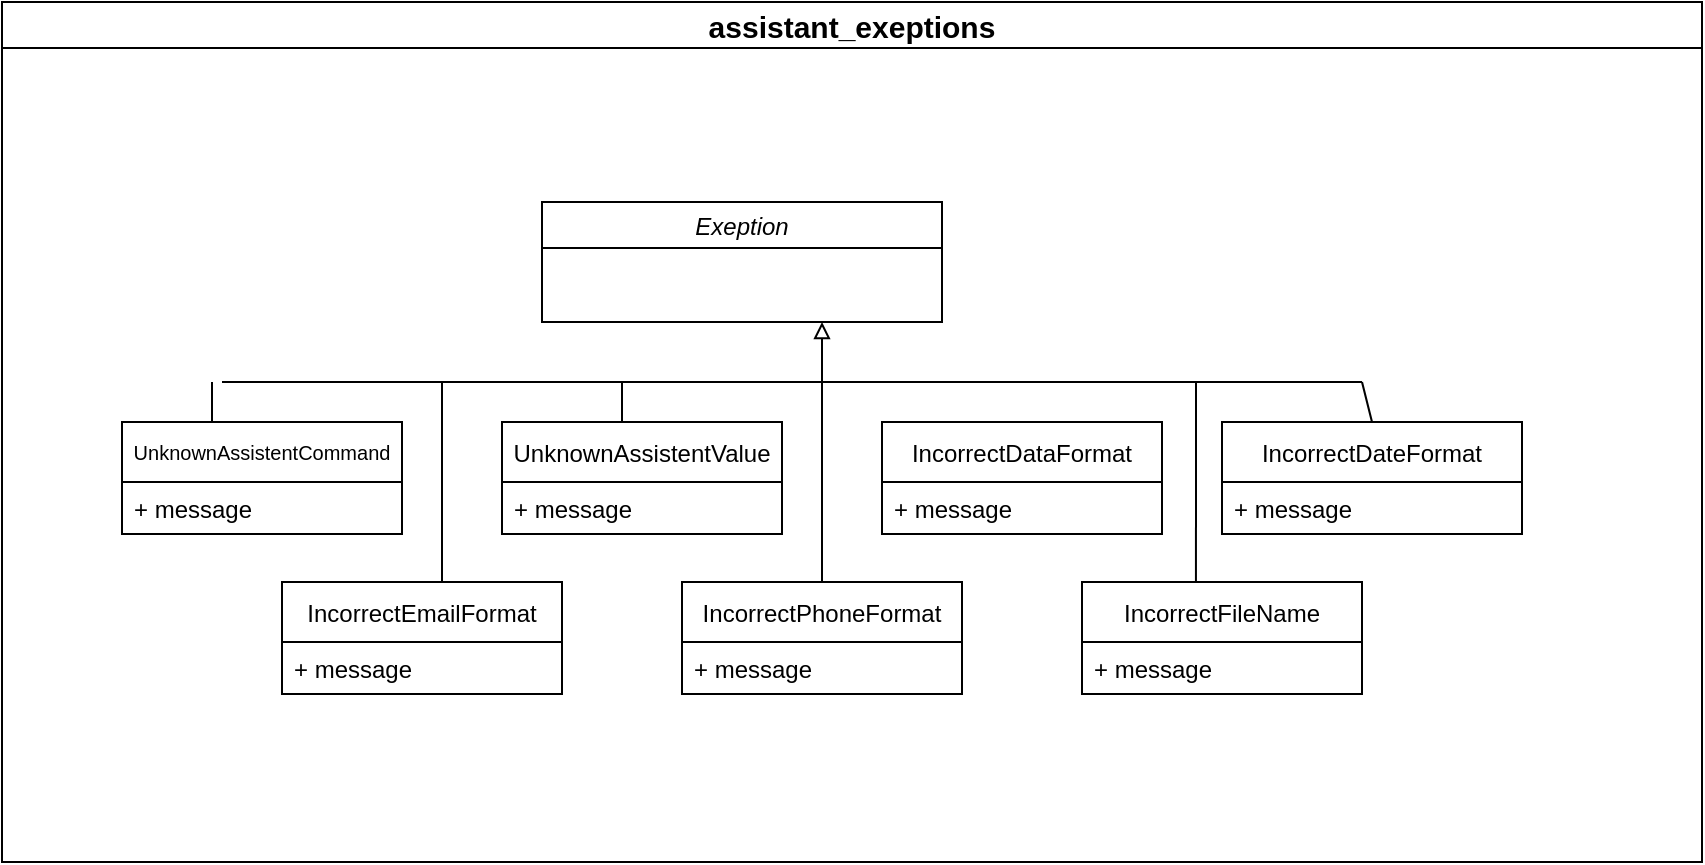 <mxfile>
    <diagram id="q1AmFoB7-EiayJ9zLtRb" name="Page-1">
        <mxGraphModel dx="1428" dy="1685" grid="1" gridSize="10" guides="1" tooltips="1" connect="1" arrows="1" fold="1" page="1" pageScale="1" pageWidth="827" pageHeight="1169" math="0" shadow="0">
            <root>
                <mxCell id="0"/>
                <mxCell id="1" parent="0"/>
                <mxCell id="2" value="Exeption" style="swimlane;fontStyle=2" vertex="1" parent="1">
                    <mxGeometry x="210" y="50" width="200" height="60" as="geometry"/>
                </mxCell>
                <mxCell id="3" value="UnknownAssistentCommand" style="swimlane;fontStyle=0;childLayout=stackLayout;horizontal=1;startSize=30;fillColor=none;horizontalStack=0;resizeParent=1;resizeParentMax=0;resizeLast=0;collapsible=1;marginBottom=0;fontSize=10;" vertex="1" parent="1">
                    <mxGeometry y="160" width="140" height="56" as="geometry"/>
                </mxCell>
                <mxCell id="4" value="+ message" style="text;strokeColor=none;fillColor=none;align=left;verticalAlign=top;spacingLeft=4;spacingRight=4;overflow=hidden;rotatable=0;points=[[0,0.5],[1,0.5]];portConstraint=eastwest;" vertex="1" parent="3">
                    <mxGeometry y="30" width="140" height="26" as="geometry"/>
                </mxCell>
                <mxCell id="7" value="IncorrectEmailFormat" style="swimlane;fontStyle=0;childLayout=stackLayout;horizontal=1;startSize=30;fillColor=none;horizontalStack=0;resizeParent=1;resizeParentMax=0;resizeLast=0;collapsible=1;marginBottom=0;" vertex="1" parent="1">
                    <mxGeometry x="80" y="240" width="140" height="56" as="geometry"/>
                </mxCell>
                <mxCell id="8" value="+ message" style="text;strokeColor=none;fillColor=none;align=left;verticalAlign=top;spacingLeft=4;spacingRight=4;overflow=hidden;rotatable=0;points=[[0,0.5],[1,0.5]];portConstraint=eastwest;" vertex="1" parent="7">
                    <mxGeometry y="30" width="140" height="26" as="geometry"/>
                </mxCell>
                <mxCell id="25" value="UnknownAssistentValue" style="swimlane;fontStyle=0;childLayout=stackLayout;horizontal=1;startSize=30;fillColor=none;horizontalStack=0;resizeParent=1;resizeParentMax=0;resizeLast=0;collapsible=1;marginBottom=0;" vertex="1" parent="1">
                    <mxGeometry x="190" y="160" width="140" height="56" as="geometry"/>
                </mxCell>
                <mxCell id="26" value="+ message" style="text;strokeColor=none;fillColor=none;align=left;verticalAlign=top;spacingLeft=4;spacingRight=4;overflow=hidden;rotatable=0;points=[[0,0.5],[1,0.5]];portConstraint=eastwest;" vertex="1" parent="25">
                    <mxGeometry y="30" width="140" height="26" as="geometry"/>
                </mxCell>
                <mxCell id="44" style="edgeStyle=none;html=1;fontSize=10;endArrow=block;endFill=0;" edge="1" parent="1" source="27">
                    <mxGeometry relative="1" as="geometry">
                        <mxPoint x="350" y="110" as="targetPoint"/>
                    </mxGeometry>
                </mxCell>
                <mxCell id="27" value="IncorrectPhoneFormat" style="swimlane;fontStyle=0;childLayout=stackLayout;horizontal=1;startSize=30;fillColor=none;horizontalStack=0;resizeParent=1;resizeParentMax=0;resizeLast=0;collapsible=1;marginBottom=0;" vertex="1" parent="1">
                    <mxGeometry x="280" y="240" width="140" height="56" as="geometry"/>
                </mxCell>
                <mxCell id="28" value="+ message" style="text;strokeColor=none;fillColor=none;align=left;verticalAlign=top;spacingLeft=4;spacingRight=4;overflow=hidden;rotatable=0;points=[[0,0.5],[1,0.5]];portConstraint=eastwest;" vertex="1" parent="27">
                    <mxGeometry y="30" width="140" height="26" as="geometry"/>
                </mxCell>
                <mxCell id="29" value="IncorrectDataFormat" style="swimlane;fontStyle=0;childLayout=stackLayout;horizontal=1;startSize=30;fillColor=none;horizontalStack=0;resizeParent=1;resizeParentMax=0;resizeLast=0;collapsible=1;marginBottom=0;" vertex="1" parent="1">
                    <mxGeometry x="380" y="160" width="140" height="56" as="geometry"/>
                </mxCell>
                <mxCell id="30" value="+ message" style="text;strokeColor=none;fillColor=none;align=left;verticalAlign=top;spacingLeft=4;spacingRight=4;overflow=hidden;rotatable=0;points=[[0,0.5],[1,0.5]];portConstraint=eastwest;" vertex="1" parent="29">
                    <mxGeometry y="30" width="140" height="26" as="geometry"/>
                </mxCell>
                <mxCell id="31" value="IncorrectFileName" style="swimlane;fontStyle=0;childLayout=stackLayout;horizontal=1;startSize=30;fillColor=none;horizontalStack=0;resizeParent=1;resizeParentMax=0;resizeLast=0;collapsible=1;marginBottom=0;" vertex="1" parent="1">
                    <mxGeometry x="480" y="240" width="140" height="56" as="geometry"/>
                </mxCell>
                <mxCell id="32" value="+ message" style="text;strokeColor=none;fillColor=none;align=left;verticalAlign=top;spacingLeft=4;spacingRight=4;overflow=hidden;rotatable=0;points=[[0,0.5],[1,0.5]];portConstraint=eastwest;" vertex="1" parent="31">
                    <mxGeometry y="30" width="140" height="26" as="geometry"/>
                </mxCell>
                <mxCell id="33" value="IncorrectDateFormat" style="swimlane;fontStyle=0;childLayout=stackLayout;horizontal=1;startSize=30;fillColor=none;horizontalStack=0;resizeParent=1;resizeParentMax=0;resizeLast=0;collapsible=1;marginBottom=0;" vertex="1" parent="1">
                    <mxGeometry x="550" y="160" width="150" height="56" as="geometry"/>
                </mxCell>
                <mxCell id="34" value="+ message" style="text;strokeColor=none;fillColor=none;align=left;verticalAlign=top;spacingLeft=4;spacingRight=4;overflow=hidden;rotatable=0;points=[[0,0.5],[1,0.5]];portConstraint=eastwest;" vertex="1" parent="33">
                    <mxGeometry y="30" width="150" height="26" as="geometry"/>
                </mxCell>
                <mxCell id="46" value="" style="shape=partialRectangle;whiteSpace=wrap;html=1;bottom=0;right=0;fillColor=none;fontSize=10;" vertex="1" parent="1">
                    <mxGeometry x="250" y="140" width="100" height="20" as="geometry"/>
                </mxCell>
                <mxCell id="49" value="" style="endArrow=none;html=1;fontSize=10;exitX=1;exitY=0;exitDx=0;exitDy=0;" edge="1" parent="1" source="46">
                    <mxGeometry width="50" height="50" relative="1" as="geometry">
                        <mxPoint x="320" y="150" as="sourcePoint"/>
                        <mxPoint x="620" y="140" as="targetPoint"/>
                    </mxGeometry>
                </mxCell>
                <mxCell id="50" value="" style="endArrow=none;html=1;fontSize=10;exitX=0.5;exitY=0;exitDx=0;exitDy=0;" edge="1" parent="1" source="33">
                    <mxGeometry width="50" height="50" relative="1" as="geometry">
                        <mxPoint x="420" y="150" as="sourcePoint"/>
                        <mxPoint x="620" y="140" as="targetPoint"/>
                    </mxGeometry>
                </mxCell>
                <mxCell id="51" value="" style="endArrow=none;html=1;fontSize=10;exitX=0.407;exitY=0;exitDx=0;exitDy=0;exitPerimeter=0;" edge="1" parent="1" source="31">
                    <mxGeometry width="50" height="50" relative="1" as="geometry">
                        <mxPoint x="420" y="150" as="sourcePoint"/>
                        <mxPoint x="537" y="140" as="targetPoint"/>
                    </mxGeometry>
                </mxCell>
                <mxCell id="52" value="" style="endArrow=none;html=1;fontSize=10;entryX=0;entryY=0;entryDx=0;entryDy=0;" edge="1" parent="1" target="46">
                    <mxGeometry width="50" height="50" relative="1" as="geometry">
                        <mxPoint x="50" y="140" as="sourcePoint"/>
                        <mxPoint x="300" y="100" as="targetPoint"/>
                    </mxGeometry>
                </mxCell>
                <mxCell id="56" value="" style="endArrow=none;html=1;fontSize=10;" edge="1" parent="1">
                    <mxGeometry width="50" height="50" relative="1" as="geometry">
                        <mxPoint x="45" y="160" as="sourcePoint"/>
                        <mxPoint x="45" y="140" as="targetPoint"/>
                    </mxGeometry>
                </mxCell>
                <mxCell id="58" value="" style="endArrow=none;html=1;fontSize=10;" edge="1" parent="1">
                    <mxGeometry width="50" height="50" relative="1" as="geometry">
                        <mxPoint x="160" y="240" as="sourcePoint"/>
                        <mxPoint x="160" y="140" as="targetPoint"/>
                    </mxGeometry>
                </mxCell>
                <mxCell id="59" value="assistant_exeptions" style="swimlane;fontSize=15;" vertex="1" parent="1">
                    <mxGeometry x="-60" y="-50" width="850" height="430" as="geometry"/>
                </mxCell>
            </root>
        </mxGraphModel>
    </diagram>
</mxfile>